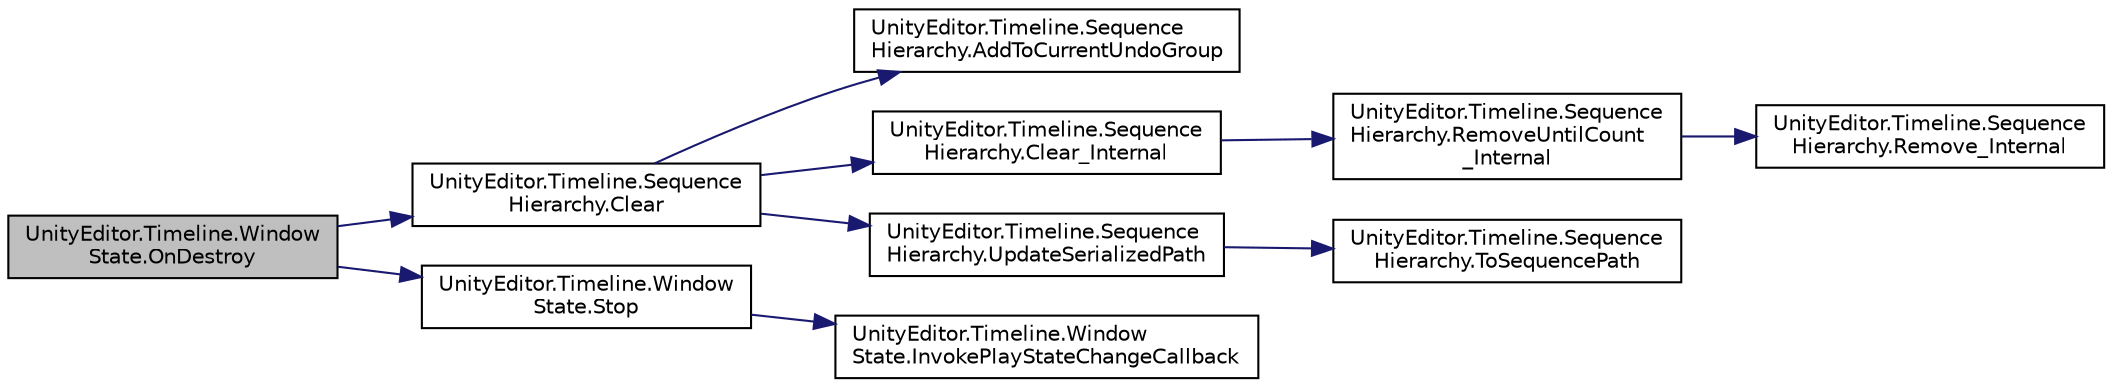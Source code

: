 digraph "UnityEditor.Timeline.WindowState.OnDestroy"
{
 // LATEX_PDF_SIZE
  edge [fontname="Helvetica",fontsize="10",labelfontname="Helvetica",labelfontsize="10"];
  node [fontname="Helvetica",fontsize="10",shape=record];
  rankdir="LR";
  Node1 [label="UnityEditor.Timeline.Window\lState.OnDestroy",height=0.2,width=0.4,color="black", fillcolor="grey75", style="filled", fontcolor="black",tooltip=" "];
  Node1 -> Node2 [color="midnightblue",fontsize="10",style="solid",fontname="Helvetica"];
  Node2 [label="UnityEditor.Timeline.Sequence\lHierarchy.Clear",height=0.2,width=0.4,color="black", fillcolor="white", style="filled",URL="$class_unity_editor_1_1_timeline_1_1_sequence_hierarchy.html#a5308e1a17c90103417ad0ff48677d1fa",tooltip=" "];
  Node2 -> Node3 [color="midnightblue",fontsize="10",style="solid",fontname="Helvetica"];
  Node3 [label="UnityEditor.Timeline.Sequence\lHierarchy.AddToCurrentUndoGroup",height=0.2,width=0.4,color="black", fillcolor="white", style="filled",URL="$class_unity_editor_1_1_timeline_1_1_sequence_hierarchy.html#abc198f6375ce3eadd4de289c0896a16b",tooltip=" "];
  Node2 -> Node4 [color="midnightblue",fontsize="10",style="solid",fontname="Helvetica"];
  Node4 [label="UnityEditor.Timeline.Sequence\lHierarchy.Clear_Internal",height=0.2,width=0.4,color="black", fillcolor="white", style="filled",URL="$class_unity_editor_1_1_timeline_1_1_sequence_hierarchy.html#a6acf13f9c7b79b9b3c235bb1c51f2131",tooltip=" "];
  Node4 -> Node5 [color="midnightblue",fontsize="10",style="solid",fontname="Helvetica"];
  Node5 [label="UnityEditor.Timeline.Sequence\lHierarchy.RemoveUntilCount\l_Internal",height=0.2,width=0.4,color="black", fillcolor="white", style="filled",URL="$class_unity_editor_1_1_timeline_1_1_sequence_hierarchy.html#a3de6e58bfcf0c1fa9d056c0567e4307d",tooltip=" "];
  Node5 -> Node6 [color="midnightblue",fontsize="10",style="solid",fontname="Helvetica"];
  Node6 [label="UnityEditor.Timeline.Sequence\lHierarchy.Remove_Internal",height=0.2,width=0.4,color="black", fillcolor="white", style="filled",URL="$class_unity_editor_1_1_timeline_1_1_sequence_hierarchy.html#a294cb2e6686464c60c1b88e4dd57dc52",tooltip=" "];
  Node2 -> Node7 [color="midnightblue",fontsize="10",style="solid",fontname="Helvetica"];
  Node7 [label="UnityEditor.Timeline.Sequence\lHierarchy.UpdateSerializedPath",height=0.2,width=0.4,color="black", fillcolor="white", style="filled",URL="$class_unity_editor_1_1_timeline_1_1_sequence_hierarchy.html#a473e8033beca7a3916603f42f865cea6",tooltip=" "];
  Node7 -> Node8 [color="midnightblue",fontsize="10",style="solid",fontname="Helvetica"];
  Node8 [label="UnityEditor.Timeline.Sequence\lHierarchy.ToSequencePath",height=0.2,width=0.4,color="black", fillcolor="white", style="filled",URL="$class_unity_editor_1_1_timeline_1_1_sequence_hierarchy.html#a04c6ea6ab0aed2cdab7ca02cde0c61d5",tooltip=" "];
  Node1 -> Node9 [color="midnightblue",fontsize="10",style="solid",fontname="Helvetica"];
  Node9 [label="UnityEditor.Timeline.Window\lState.Stop",height=0.2,width=0.4,color="black", fillcolor="white", style="filled",URL="$class_unity_editor_1_1_timeline_1_1_window_state.html#a0f831c6de609701e8c38ceccde73121b",tooltip=" "];
  Node9 -> Node10 [color="midnightblue",fontsize="10",style="solid",fontname="Helvetica"];
  Node10 [label="UnityEditor.Timeline.Window\lState.InvokePlayStateChangeCallback",height=0.2,width=0.4,color="black", fillcolor="white", style="filled",URL="$class_unity_editor_1_1_timeline_1_1_window_state.html#a5c7159695ff50d8101a92be853c78991",tooltip=" "];
}
